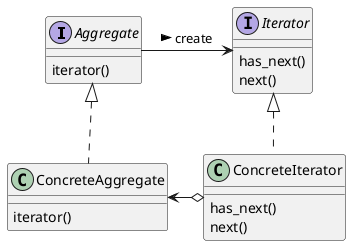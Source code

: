 @startuml
Interface Aggregate {

  iterator()
}
Interface Iterator {

  has_next()
  next()
}
class ConcreteAggregate {

  iterator()
}
class ConcreteIterator {

  has_next()
  next()
}

Aggregate -> Iterator: create >
ConcreteIterator o-left-> ConcreteAggregate
ConcreteAggregate .up.|> Aggregate
ConcreteIterator .up.|> Iterator
@enduml
